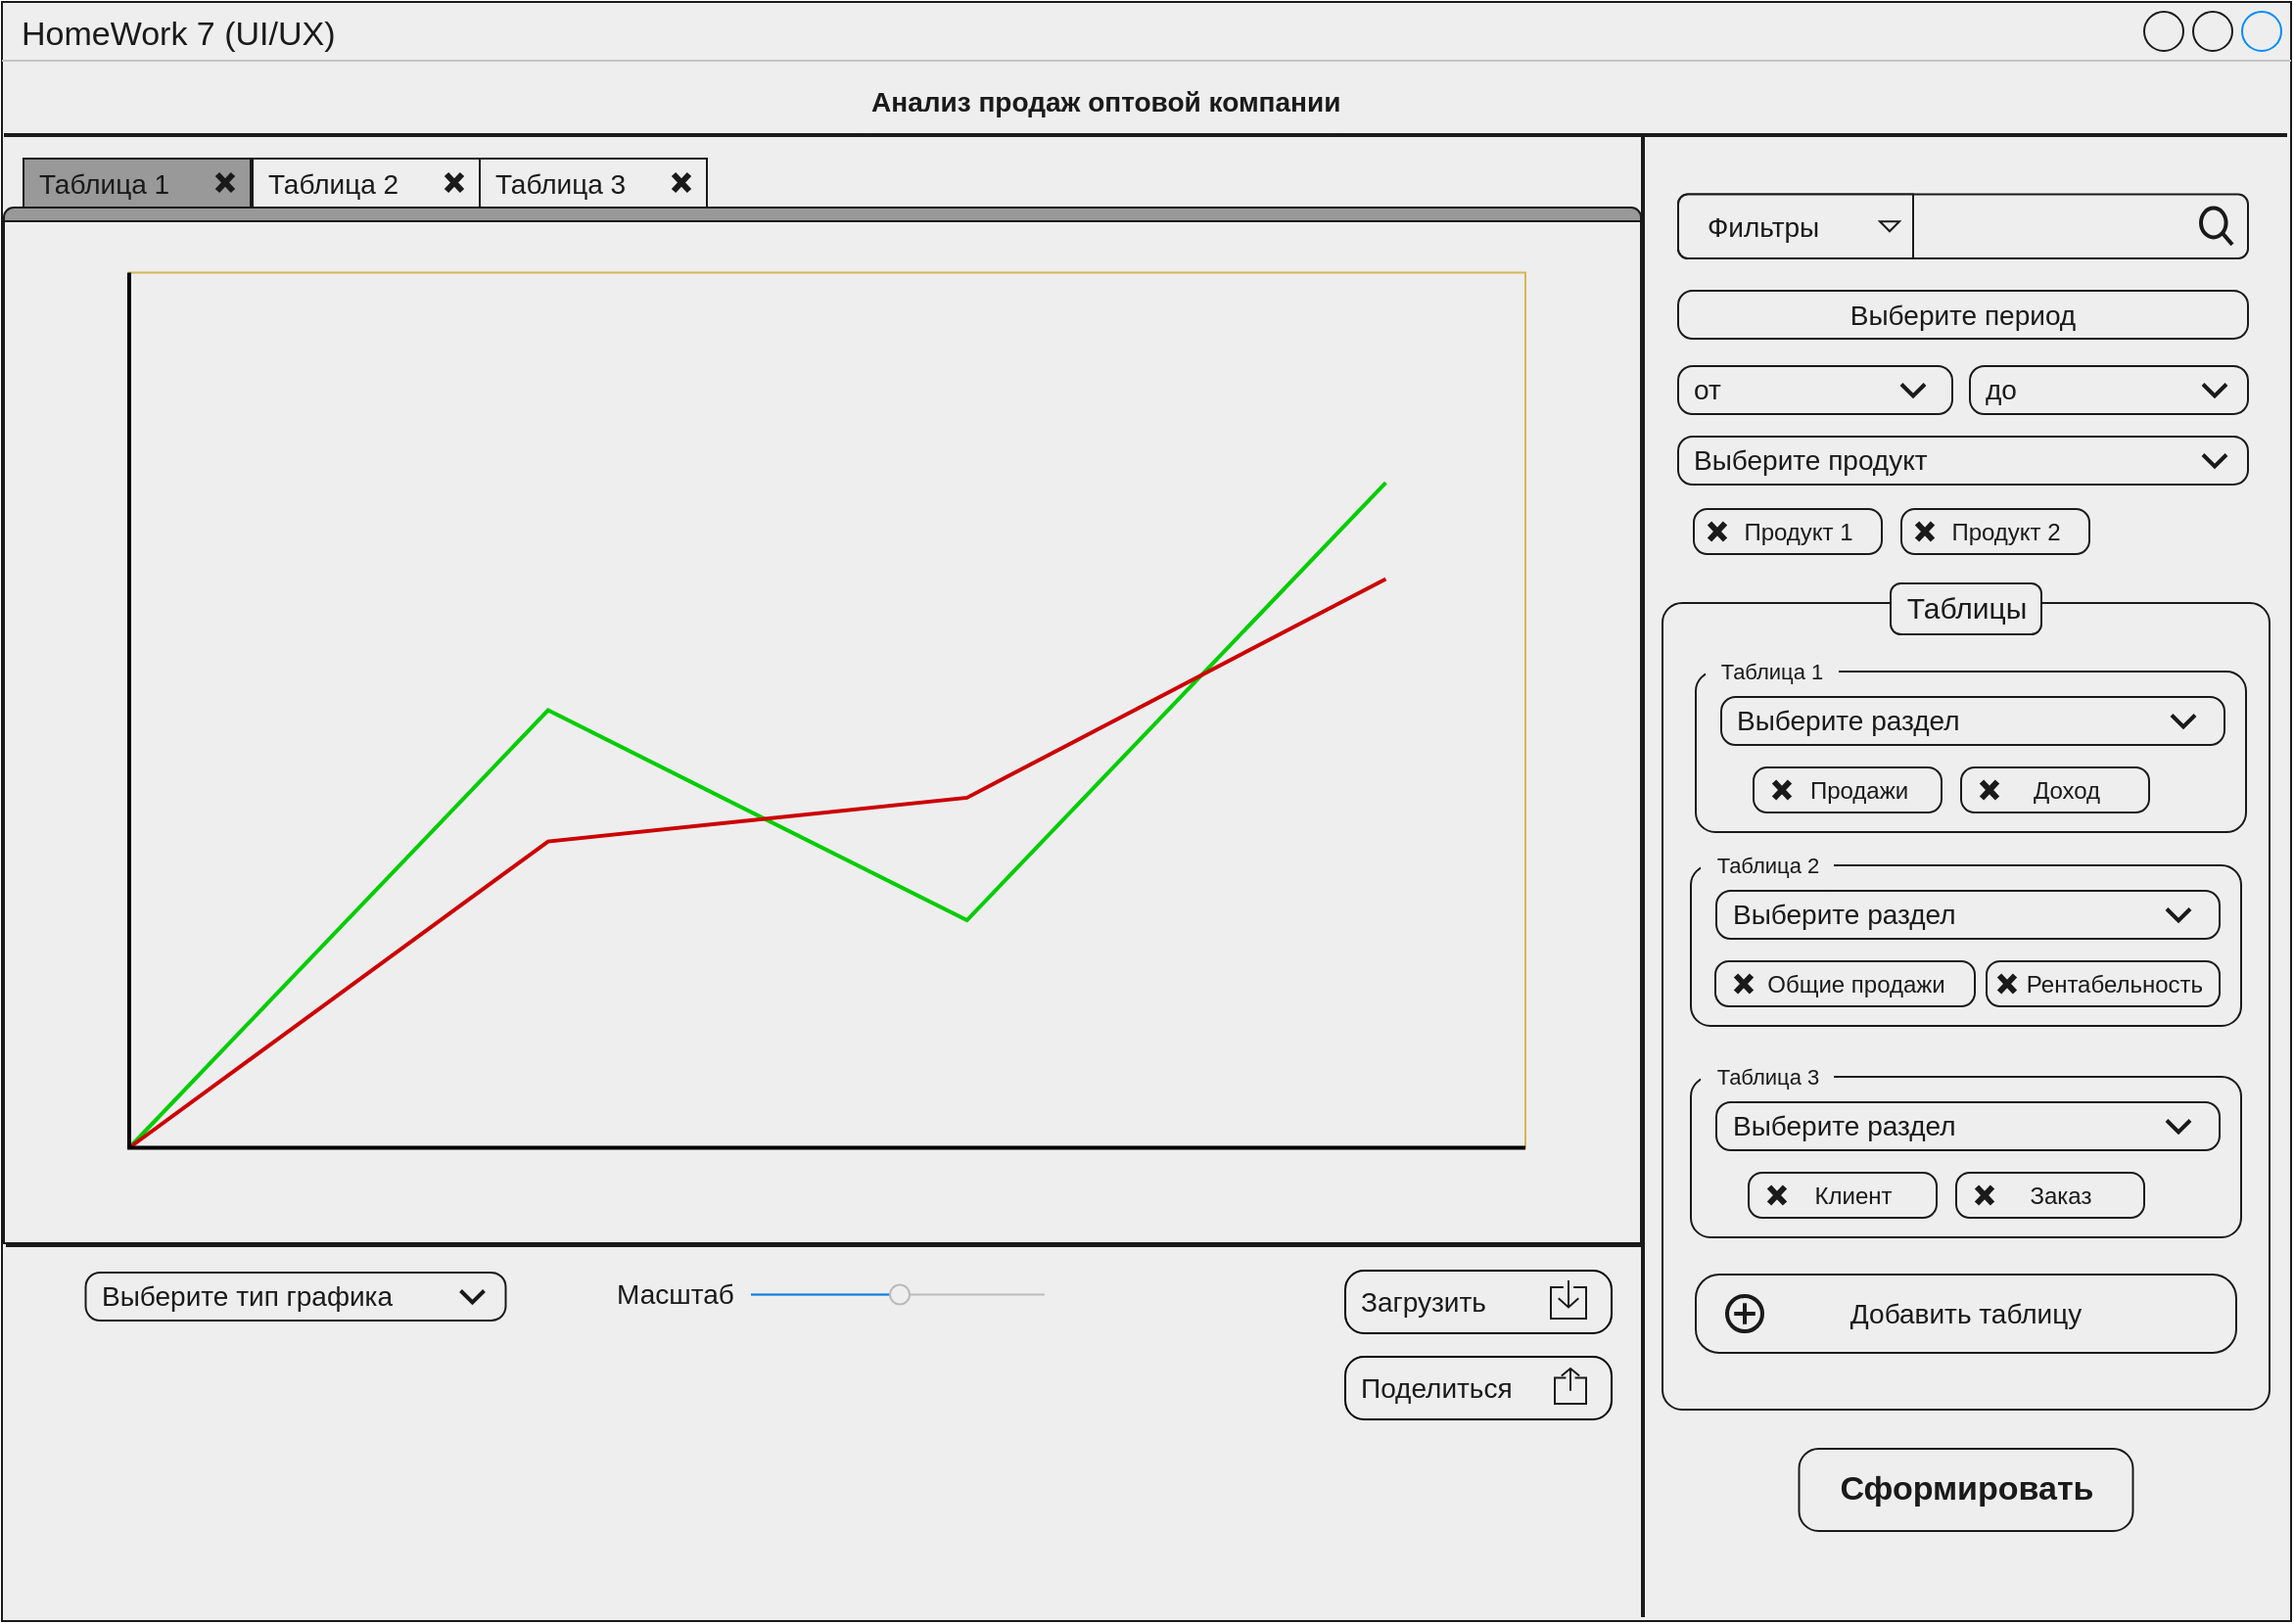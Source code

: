 <mxfile version="22.0.6" type="device">
  <diagram name="Страница — 1" id="RcDbP3vEYuKpCrpm-ah1">
    <mxGraphModel dx="2026" dy="1127" grid="0" gridSize="10" guides="1" tooltips="1" connect="1" arrows="1" fold="1" page="1" pageScale="1" pageWidth="1169" pageHeight="827" background="#ffffff" math="0" shadow="0">
      <root>
        <mxCell id="0" />
        <mxCell id="1" parent="0" />
        <mxCell id="k2OZi_X8occKHRJ6BHKg-85" value="HomeWork 7 (UI/UX)" style="strokeWidth=1;shadow=0;dashed=0;align=center;html=1;shape=mxgraph.mockup.containers.window;align=left;verticalAlign=top;spacingLeft=8;strokeColor2=#008cff;strokeColor3=#c4c4c4;mainText=;fontSize=17;labelBackgroundColor=none;whiteSpace=wrap;movable=0;resizable=0;rotatable=0;deletable=0;editable=0;locked=1;connectable=0;fillColor=#EEEEEE;strokeColor=#1A1A1A;fontColor=#1A1A1A;rounded=0;" vertex="1" parent="1">
          <mxGeometry width="1169" height="827" as="geometry" />
        </mxCell>
        <mxCell id="k2OZi_X8occKHRJ6BHKg-263" value="Загрузить" style="shape=rect;rounded=1;whiteSpace=wrap;html=1;shadow=0;arcSize=30;fontSize=14;spacingLeft=6;fontStyle=0;align=left;strokeWidth=1;perimeterSpacing=0;labelBackgroundColor=none;movable=0;resizable=0;rotatable=0;deletable=0;editable=0;locked=1;connectable=0;fillColor=none;strokeColor=default;fontColor=#1A1A1A;" vertex="1" parent="1">
          <mxGeometry x="686" y="648" width="136" height="32" as="geometry" />
        </mxCell>
        <mxCell id="k2OZi_X8occKHRJ6BHKg-211" value="" style="strokeWidth=1;shadow=0;dashed=0;align=center;html=1;shape=mxgraph.mockup.containers.marginRect2;rectMarginTop=32;strokeColor=#1A1A1A;whiteSpace=wrap;fontColor=#1A1A1A;fillColor=none;labelBackgroundColor=none;movable=0;resizable=0;rotatable=0;deletable=0;editable=0;locked=1;connectable=0;" vertex="1" parent="1">
          <mxGeometry x="1" y="80" width="836" height="554" as="geometry" />
        </mxCell>
        <mxCell id="k2OZi_X8occKHRJ6BHKg-212" value="Таблица 1" style="strokeColor=#1A1A1A;fillColor=#999999;strokeWidth=1;shadow=0;dashed=0;align=left;html=1;shape=mxgraph.mockup.containers.rrect;rSize=0;fontSize=14;fontColor=#1A1A1A;labelBackgroundColor=none;movable=0;resizable=0;rotatable=0;deletable=0;editable=0;locked=1;connectable=0;spacingLeft=6;" vertex="1" parent="k2OZi_X8occKHRJ6BHKg-211">
          <mxGeometry width="116" height="25" relative="1" as="geometry">
            <mxPoint x="10" as="offset" />
          </mxGeometry>
        </mxCell>
        <mxCell id="k2OZi_X8occKHRJ6BHKg-215" value="" style="strokeWidth=1;shadow=0;dashed=0;align=center;html=1;shape=mxgraph.mockup.containers.topButton;rSize=5;strokeColor=#1A1A1A;fillColor=#999999;resizeWidth=1;movable=0;deletable=0;fontColor=#1A1A1A;labelBackgroundColor=none;resizable=0;rotatable=0;editable=0;locked=1;connectable=0;" vertex="1" parent="k2OZi_X8occKHRJ6BHKg-211">
          <mxGeometry width="836" height="7" relative="1" as="geometry">
            <mxPoint y="25" as="offset" />
          </mxGeometry>
        </mxCell>
        <mxCell id="k2OZi_X8occKHRJ6BHKg-266" value="" style="shape=umlDestroy;whiteSpace=wrap;html=1;strokeWidth=3;targetShapes=umlLifeline;strokeColor=#1A1A1A;fontColor=#1A1A1A;fillColor=#EEEEEE;labelBackgroundColor=none;movable=0;resizable=0;rotatable=0;deletable=0;editable=0;locked=1;connectable=0;" vertex="1" parent="k2OZi_X8occKHRJ6BHKg-211">
          <mxGeometry x="109" y="8" width="8" height="8.5" as="geometry" />
        </mxCell>
        <mxCell id="k2OZi_X8occKHRJ6BHKg-8" value="Выберите продукт" style="shape=rect;rounded=1;whiteSpace=wrap;html=1;shadow=0;arcSize=30;fontSize=14;spacingLeft=6;fontStyle=0;align=left;strokeWidth=1;perimeterSpacing=0;labelBackgroundColor=none;movable=0;resizable=0;rotatable=0;deletable=0;editable=0;locked=1;connectable=0;fillColor=#EEEEEE;strokeColor=#1A1A1A;fontColor=#1A1A1A;" vertex="1" parent="1">
          <mxGeometry x="856" y="222" width="291" height="24.5" as="geometry" />
        </mxCell>
        <mxCell id="k2OZi_X8occKHRJ6BHKg-10" value="от" style="shape=rect;rounded=1;whiteSpace=wrap;html=1;shadow=0;arcSize=30;fontSize=14;spacingLeft=6;fontStyle=0;align=left;strokeWidth=1;perimeterSpacing=0;labelBackgroundColor=none;movable=0;resizable=0;rotatable=0;deletable=0;editable=0;locked=1;connectable=0;fillColor=#EEEEEE;strokeColor=#1A1A1A;fontColor=#1A1A1A;" vertex="1" parent="1">
          <mxGeometry x="856" y="186" width="140" height="24.5" as="geometry" />
        </mxCell>
        <mxCell id="k2OZi_X8occKHRJ6BHKg-165" value="Сформировать" style="strokeWidth=1;shadow=0;dashed=0;align=center;html=1;shape=mxgraph.mockup.buttons.button;mainText=;buttonStyle=round;fontSize=17;fontStyle=1;whiteSpace=wrap;labelBackgroundColor=none;movable=1;resizable=1;rotatable=1;deletable=1;editable=1;locked=0;connectable=1;fillColor=#EEEEEE;strokeColor=#1A1A1A;fontColor=#1A1A1A;rounded=0;" vertex="1" parent="1">
          <mxGeometry x="917.75" y="739" width="170.5" height="42" as="geometry" />
        </mxCell>
        <mxCell id="k2OZi_X8occKHRJ6BHKg-173" value="" style="verticalLabelPosition=bottom;shadow=0;dashed=0;align=center;html=1;verticalAlign=top;strokeWidth=2;shape=mxgraph.mockup.markup.line;movable=0;resizable=0;rotatable=0;deletable=0;editable=0;locked=1;connectable=0;labelBackgroundColor=none;fillColor=#EEEEEE;strokeColor=#1A1A1A;fontColor=#1A1A1A;rounded=0;" vertex="1" parent="1">
          <mxGeometry x="2" y="625" width="836" height="20" as="geometry" />
        </mxCell>
        <mxCell id="k2OZi_X8occKHRJ6BHKg-175" value="" style="verticalLabelPosition=bottom;shadow=0;dashed=0;align=center;html=1;verticalAlign=top;strokeWidth=2;shape=mxgraph.mockup.markup.line;direction=north;movable=0;resizable=0;rotatable=0;deletable=0;editable=0;locked=1;connectable=0;labelBackgroundColor=none;fillColor=#EEEEEE;strokeColor=#1A1A1A;fontColor=#1A1A1A;rounded=0;" vertex="1" parent="1">
          <mxGeometry x="828" y="67" width="20" height="758" as="geometry" />
        </mxCell>
        <mxCell id="k2OZi_X8occKHRJ6BHKg-176" value="" style="verticalLabelPosition=bottom;shadow=0;dashed=0;align=center;html=1;verticalAlign=top;strokeWidth=2;shape=mxgraph.mockup.markup.line;movable=0;resizable=0;rotatable=0;deletable=0;editable=0;locked=1;connectable=0;labelBackgroundColor=none;fillColor=#EEEEEE;strokeColor=#1A1A1A;fontColor=#1A1A1A;rounded=0;" vertex="1" parent="1">
          <mxGeometry x="1" y="58" width="1166" height="20" as="geometry" />
        </mxCell>
        <mxCell id="k2OZi_X8occKHRJ6BHKg-178" value="" style="html=1;verticalLabelPosition=bottom;align=center;labelBackgroundColor=none;verticalAlign=top;strokeWidth=1;shadow=0;dashed=0;shape=mxgraph.ios7.icons.down;movable=0;resizable=0;rotatable=0;deletable=0;editable=0;locked=1;connectable=0;fillColor=#EEEEEE;strokeColor=#1A1A1A;fontColor=#1A1A1A;rounded=0;" vertex="1" parent="1">
          <mxGeometry x="791" y="653" width="18" height="19.5" as="geometry" />
        </mxCell>
        <mxCell id="k2OZi_X8occKHRJ6BHKg-180" value="" style="html=1;shadow=0;dashed=0;shape=mxgraph.bootstrap.rrect;rSize=5;html=1;whiteSpace=wrap;fillColor=#EEEEEE;align=left;spacing=15;spacingLeft=40;fontSize=14;strokeWidth=1;perimeterSpacing=0;gradientDirection=radial;labelBackgroundColor=none;movable=0;resizable=0;rotatable=0;deletable=0;editable=0;locked=1;connectable=0;strokeColor=#1A1A1A;fontColor=#1A1A1A;rounded=0;" vertex="1" parent="1">
          <mxGeometry x="856" y="98.25" width="291" height="32.75" as="geometry" />
        </mxCell>
        <mxCell id="k2OZi_X8occKHRJ6BHKg-181" value="Фильтры" style="html=1;shadow=0;dashed=0;shape=mxgraph.bootstrap.leftButton;rSize=5;perimeter=none;whiteSpace=wrap;resizeHeight=1;fontSize=14;align=left;spacing=15;labelBackgroundColor=none;movable=0;resizable=0;rotatable=0;deletable=0;editable=0;locked=1;connectable=0;fillColor=#EEEEEE;strokeColor=#1A1A1A;fontColor=#1A1A1A;rounded=0;" vertex="1" parent="k2OZi_X8occKHRJ6BHKg-180">
          <mxGeometry width="120" height="32.75" relative="1" as="geometry" />
        </mxCell>
        <mxCell id="k2OZi_X8occKHRJ6BHKg-182" value="" style="shape=triangle;direction=south;strokeColor=#1A1A1A;perimeter=none;labelBackgroundColor=none;movable=0;resizable=0;rotatable=0;deletable=0;editable=0;locked=1;connectable=0;fillColor=#EEEEEE;fontColor=#1A1A1A;rounded=0;" vertex="1" parent="k2OZi_X8occKHRJ6BHKg-181">
          <mxGeometry x="1" y="0.5" width="10" height="5" relative="1" as="geometry">
            <mxPoint x="-17" y="-2.5" as="offset" />
          </mxGeometry>
        </mxCell>
        <mxCell id="k2OZi_X8occKHRJ6BHKg-183" value="" style="html=1;verticalLabelPosition=bottom;align=center;labelBackgroundColor=none;verticalAlign=top;strokeWidth=2;shadow=0;dashed=0;shape=mxgraph.ios7.icons.looking_glass;movable=0;resizable=0;rotatable=0;deletable=0;editable=0;locked=1;connectable=0;fillColor=#EEEEEE;strokeColor=#1A1A1A;fontColor=#1A1A1A;rounded=0;" vertex="1" parent="k2OZi_X8occKHRJ6BHKg-180">
          <mxGeometry x="267" y="7.06" width="16" height="18.62" as="geometry" />
        </mxCell>
        <mxCell id="k2OZi_X8occKHRJ6BHKg-197" value="&lt;span style=&quot;&quot;&gt;Выберите период&lt;/span&gt;" style="shape=rect;rounded=1;whiteSpace=wrap;html=1;shadow=0;arcSize=30;fontSize=14;spacingLeft=0;fontStyle=0;align=center;strokeWidth=1;perimeterSpacing=0;labelBackgroundColor=none;movable=0;resizable=0;rotatable=0;deletable=0;editable=0;locked=1;connectable=0;fillColor=#EEEEEE;strokeColor=#1A1A1A;fontColor=#1A1A1A;" vertex="1" parent="1">
          <mxGeometry x="856" y="147.5" width="291" height="24.5" as="geometry" />
        </mxCell>
        <mxCell id="k2OZi_X8occKHRJ6BHKg-198" value="до" style="shape=rect;rounded=1;whiteSpace=wrap;html=1;shadow=0;arcSize=30;fontSize=14;spacingLeft=6;fontStyle=0;align=left;strokeWidth=1;perimeterSpacing=0;labelBackgroundColor=none;movable=0;resizable=0;rotatable=0;deletable=0;editable=0;locked=1;connectable=0;fillColor=#EEEEEE;strokeColor=#1A1A1A;fontColor=#1A1A1A;" vertex="1" parent="1">
          <mxGeometry x="1005" y="186" width="142" height="24.5" as="geometry" />
        </mxCell>
        <mxCell id="k2OZi_X8occKHRJ6BHKg-199" value="" style="html=1;verticalLabelPosition=bottom;labelBackgroundColor=none;verticalAlign=top;shadow=0;dashed=0;strokeWidth=2;shape=mxgraph.ios7.misc.down;strokeColor=#1A1A1A;fontColor=#1A1A1A;fillColor=#EEEEEE;movable=0;resizable=0;rotatable=0;deletable=0;editable=0;locked=1;connectable=0;" vertex="1" parent="1">
          <mxGeometry x="970" y="195.25" width="12" height="6" as="geometry" />
        </mxCell>
        <mxCell id="k2OZi_X8occKHRJ6BHKg-200" value="" style="html=1;verticalLabelPosition=bottom;labelBackgroundColor=none;verticalAlign=top;shadow=0;dashed=0;strokeWidth=2;shape=mxgraph.ios7.misc.down;strokeColor=#1A1A1A;fontColor=#1A1A1A;fillColor=#EEEEEE;movable=0;resizable=0;rotatable=0;deletable=0;editable=0;locked=1;connectable=0;" vertex="1" parent="1">
          <mxGeometry x="1124" y="195.25" width="12" height="6" as="geometry" />
        </mxCell>
        <mxCell id="k2OZi_X8occKHRJ6BHKg-201" value="" style="html=1;verticalLabelPosition=bottom;labelBackgroundColor=none;verticalAlign=top;shadow=0;dashed=0;strokeWidth=2;shape=mxgraph.ios7.misc.down;strokeColor=#1A1A1A;fontColor=#1A1A1A;fillColor=#EEEEEE;movable=0;resizable=0;rotatable=0;deletable=0;editable=0;locked=1;connectable=0;" vertex="1" parent="1">
          <mxGeometry x="1124" y="231.25" width="12" height="6" as="geometry" />
        </mxCell>
        <mxCell id="k2OZi_X8occKHRJ6BHKg-216" value="Продукт 1" style="shape=rect;rounded=1;whiteSpace=wrap;html=1;shadow=0;arcSize=30;fontSize=12;spacingLeft=11;fontStyle=0;align=center;strokeWidth=1;perimeterSpacing=0;labelBackgroundColor=none;movable=0;resizable=0;rotatable=0;deletable=0;editable=0;locked=1;connectable=0;fillColor=#EEEEEE;strokeColor=#1A1A1A;fontColor=#1A1A1A;" vertex="1" parent="1">
          <mxGeometry x="864" y="259" width="96" height="23" as="geometry" />
        </mxCell>
        <mxCell id="k2OZi_X8occKHRJ6BHKg-217" value="" style="shape=umlDestroy;whiteSpace=wrap;html=1;strokeWidth=3;targetShapes=umlLifeline;strokeColor=#1A1A1A;fontColor=#1A1A1A;fillColor=#EEEEEE;labelBackgroundColor=none;movable=0;resizable=0;rotatable=0;deletable=0;editable=0;locked=1;connectable=0;" vertex="1" parent="1">
          <mxGeometry x="872" y="266.25" width="8" height="8.5" as="geometry" />
        </mxCell>
        <mxCell id="k2OZi_X8occKHRJ6BHKg-220" value="" style="shape=mxgraph.mockup.containers.marginRect;rectMarginTop=10;strokeColor=#1A1A1A;strokeWidth=1;dashed=0;rounded=1;arcSize=5;recursiveResize=0;html=1;whiteSpace=wrap;fontColor=#1A1A1A;fillColor=none;labelBackgroundColor=none;movable=0;resizable=0;rotatable=0;deletable=0;editable=0;locked=1;connectable=0;" vertex="1" parent="1">
          <mxGeometry x="848" y="297" width="310" height="422" as="geometry" />
        </mxCell>
        <mxCell id="k2OZi_X8occKHRJ6BHKg-221" value="Таблицы" style="shape=rect;strokeColor=#1A1A1A;fillColor=#EEEEEE;strokeWidth=1;dashed=0;rounded=1;arcSize=20;fontColor=#1A1A1A;fontSize=15;spacing=2;spacingTop=-2;align=center;autosize=1;spacingLeft=0;resizeWidth=0;resizeHeight=0;perimeter=none;html=1;whiteSpace=wrap;labelBackgroundColor=none;movable=0;resizable=0;rotatable=0;deletable=0;editable=0;locked=1;connectable=0;" vertex="1" parent="k2OZi_X8occKHRJ6BHKg-220">
          <mxGeometry x="116.5" width="77" height="26" as="geometry" />
        </mxCell>
        <mxCell id="k2OZi_X8occKHRJ6BHKg-234" value="" style="shape=mxgraph.mockup.containers.marginRect;rectMarginTop=10;strokeColor=#1A1A1A;strokeWidth=1;dashed=0;rounded=1;arcSize=5;recursiveResize=0;html=1;whiteSpace=wrap;fontColor=#1A1A1A;fillColor=none;labelBackgroundColor=none;movable=0;resizable=0;rotatable=0;deletable=0;editable=0;locked=1;connectable=0;" vertex="1" parent="k2OZi_X8occKHRJ6BHKg-220">
          <mxGeometry x="17" y="35" width="281" height="92" as="geometry" />
        </mxCell>
        <mxCell id="k2OZi_X8occKHRJ6BHKg-235" value="&lt;font style=&quot;font-size: 11px;&quot;&gt;Таблица 1&lt;/font&gt;" style="shape=rect;strokeColor=none;fillColor=#EEEEEE;strokeWidth=1;dashed=0;rounded=1;arcSize=20;fontColor=#1A1A1A;fontSize=17;spacing=2;spacingTop=-2;align=center;autosize=1;spacingLeft=0;resizeWidth=0;resizeHeight=0;perimeter=none;html=1;whiteSpace=wrap;labelBackgroundColor=none;movable=0;resizable=0;rotatable=0;deletable=0;editable=0;locked=1;connectable=0;" vertex="1" parent="k2OZi_X8occKHRJ6BHKg-234">
          <mxGeometry x="5" y="-4" width="68" height="28" as="geometry" />
        </mxCell>
        <mxCell id="k2OZi_X8occKHRJ6BHKg-14" value="Продажи" style="shape=rect;rounded=1;whiteSpace=wrap;html=1;shadow=0;arcSize=30;fontSize=12;spacingLeft=11;fontStyle=0;align=center;strokeWidth=1;perimeterSpacing=0;labelBackgroundColor=none;movable=0;resizable=0;rotatable=0;deletable=0;editable=0;locked=1;connectable=0;fillColor=#EEEEEE;strokeColor=#1A1A1A;fontColor=#1A1A1A;" vertex="1" parent="k2OZi_X8occKHRJ6BHKg-220">
          <mxGeometry x="46.5" y="94" width="96" height="23" as="geometry" />
        </mxCell>
        <mxCell id="k2OZi_X8occKHRJ6BHKg-202" value="Выберите раздел" style="shape=rect;rounded=1;whiteSpace=wrap;html=1;shadow=0;arcSize=30;fontSize=14;spacingLeft=6;fontStyle=0;align=left;strokeWidth=1;perimeterSpacing=0;labelBackgroundColor=none;movable=0;resizable=0;rotatable=0;deletable=0;editable=0;locked=1;connectable=0;fillColor=#EEEEEE;strokeColor=#1A1A1A;fontColor=#1A1A1A;" vertex="1" parent="k2OZi_X8occKHRJ6BHKg-220">
          <mxGeometry x="30" y="58" width="257" height="24.5" as="geometry" />
        </mxCell>
        <mxCell id="k2OZi_X8occKHRJ6BHKg-203" value="" style="html=1;verticalLabelPosition=bottom;labelBackgroundColor=none;verticalAlign=top;shadow=0;dashed=0;strokeWidth=2;shape=mxgraph.ios7.misc.down;strokeColor=#1A1A1A;fontColor=#1A1A1A;fillColor=#EEEEEE;movable=0;resizable=0;rotatable=0;deletable=0;editable=0;locked=1;connectable=0;" vertex="1" parent="k2OZi_X8occKHRJ6BHKg-220">
          <mxGeometry x="260" y="67.25" width="12" height="6" as="geometry" />
        </mxCell>
        <mxCell id="k2OZi_X8occKHRJ6BHKg-208" value="" style="shape=umlDestroy;whiteSpace=wrap;html=1;strokeWidth=3;targetShapes=umlLifeline;strokeColor=#1A1A1A;fontColor=#1A1A1A;fillColor=#EEEEEE;labelBackgroundColor=none;movable=0;resizable=0;rotatable=0;deletable=0;editable=0;locked=1;connectable=0;" vertex="1" parent="k2OZi_X8occKHRJ6BHKg-220">
          <mxGeometry x="57" y="101.25" width="8" height="8.5" as="geometry" />
        </mxCell>
        <mxCell id="k2OZi_X8occKHRJ6BHKg-209" value="Доход" style="shape=rect;rounded=1;whiteSpace=wrap;html=1;shadow=0;arcSize=30;fontSize=12;spacingLeft=11;fontStyle=0;align=center;strokeWidth=1;perimeterSpacing=0;labelBackgroundColor=none;movable=0;resizable=0;rotatable=0;deletable=0;editable=0;locked=1;connectable=0;fillColor=#EEEEEE;strokeColor=#1A1A1A;fontColor=#1A1A1A;" vertex="1" parent="k2OZi_X8occKHRJ6BHKg-220">
          <mxGeometry x="152.5" y="94" width="96" height="23" as="geometry" />
        </mxCell>
        <mxCell id="k2OZi_X8occKHRJ6BHKg-210" value="" style="shape=umlDestroy;whiteSpace=wrap;html=1;strokeWidth=3;targetShapes=umlLifeline;strokeColor=#1A1A1A;fontColor=#1A1A1A;fillColor=#EEEEEE;labelBackgroundColor=none;movable=0;resizable=0;rotatable=0;deletable=0;editable=0;locked=1;connectable=0;" vertex="1" parent="k2OZi_X8occKHRJ6BHKg-220">
          <mxGeometry x="163" y="101.25" width="8" height="8.5" as="geometry" />
        </mxCell>
        <mxCell id="k2OZi_X8occKHRJ6BHKg-236" value="" style="shape=mxgraph.mockup.containers.marginRect;rectMarginTop=10;strokeColor=#1A1A1A;strokeWidth=1;dashed=0;rounded=1;arcSize=5;recursiveResize=0;html=1;whiteSpace=wrap;fontColor=#1A1A1A;fillColor=none;labelBackgroundColor=none;movable=0;resizable=0;rotatable=0;deletable=0;editable=0;locked=1;connectable=0;" vertex="1" parent="k2OZi_X8occKHRJ6BHKg-220">
          <mxGeometry x="14.5" y="134" width="281" height="92" as="geometry" />
        </mxCell>
        <mxCell id="k2OZi_X8occKHRJ6BHKg-237" value="&lt;font style=&quot;font-size: 11px;&quot;&gt;Таблица 2&lt;/font&gt;" style="shape=rect;strokeColor=none;fillColor=#EEEEEE;strokeWidth=1;dashed=0;rounded=1;arcSize=20;fontColor=#1A1A1A;fontSize=17;spacing=2;spacingTop=-2;align=center;autosize=1;spacingLeft=0;resizeWidth=0;resizeHeight=0;perimeter=none;html=1;whiteSpace=wrap;labelBackgroundColor=none;movable=0;resizable=0;rotatable=0;deletable=0;editable=0;locked=1;connectable=0;" vertex="1" parent="k2OZi_X8occKHRJ6BHKg-236">
          <mxGeometry x="5" y="-4" width="68" height="28" as="geometry" />
        </mxCell>
        <mxCell id="k2OZi_X8occKHRJ6BHKg-242" value="Рентабельность" style="shape=rect;rounded=1;whiteSpace=wrap;html=1;shadow=0;arcSize=30;fontSize=12;spacingLeft=11;fontStyle=0;align=center;strokeWidth=1;perimeterSpacing=0;labelBackgroundColor=none;movable=0;resizable=0;rotatable=0;deletable=0;editable=0;locked=1;connectable=0;fillColor=#EEEEEE;strokeColor=#1A1A1A;fontColor=#1A1A1A;" vertex="1" parent="k2OZi_X8occKHRJ6BHKg-236">
          <mxGeometry x="151" y="59" width="119" height="23" as="geometry" />
        </mxCell>
        <mxCell id="k2OZi_X8occKHRJ6BHKg-243" value="" style="shape=umlDestroy;whiteSpace=wrap;html=1;strokeWidth=3;targetShapes=umlLifeline;strokeColor=#1A1A1A;fontColor=#1A1A1A;fillColor=#EEEEEE;labelBackgroundColor=none;movable=0;resizable=0;rotatable=0;deletable=0;editable=0;locked=1;connectable=0;" vertex="1" parent="k2OZi_X8occKHRJ6BHKg-236">
          <mxGeometry x="157.5" y="66.25" width="8" height="8.5" as="geometry" />
        </mxCell>
        <mxCell id="k2OZi_X8occKHRJ6BHKg-238" value="Общие продажи" style="shape=rect;rounded=1;whiteSpace=wrap;html=1;shadow=0;arcSize=30;fontSize=12;spacingLeft=11;fontStyle=0;align=center;strokeWidth=1;perimeterSpacing=0;labelBackgroundColor=none;movable=0;resizable=0;rotatable=0;deletable=0;editable=0;locked=1;connectable=0;fillColor=#EEEEEE;strokeColor=#1A1A1A;fontColor=#1A1A1A;" vertex="1" parent="k2OZi_X8occKHRJ6BHKg-236">
          <mxGeometry x="12.5" y="59" width="132.5" height="23" as="geometry" />
        </mxCell>
        <mxCell id="k2OZi_X8occKHRJ6BHKg-241" value="" style="shape=umlDestroy;whiteSpace=wrap;html=1;strokeWidth=3;targetShapes=umlLifeline;strokeColor=#1A1A1A;fontColor=#1A1A1A;fillColor=#EEEEEE;labelBackgroundColor=none;movable=0;resizable=0;rotatable=0;deletable=0;editable=0;locked=1;connectable=0;" vertex="1" parent="k2OZi_X8occKHRJ6BHKg-236">
          <mxGeometry x="23" y="66.25" width="8" height="8.5" as="geometry" />
        </mxCell>
        <mxCell id="k2OZi_X8occKHRJ6BHKg-239" value="Выберите раздел" style="shape=rect;rounded=1;whiteSpace=wrap;html=1;shadow=0;arcSize=30;fontSize=14;spacingLeft=6;fontStyle=0;align=left;strokeWidth=1;perimeterSpacing=0;labelBackgroundColor=none;movable=0;resizable=0;rotatable=0;deletable=0;editable=0;locked=1;connectable=0;fillColor=#EEEEEE;strokeColor=#1A1A1A;fontColor=#1A1A1A;" vertex="1" parent="k2OZi_X8occKHRJ6BHKg-220">
          <mxGeometry x="27.5" y="157" width="257" height="24.5" as="geometry" />
        </mxCell>
        <mxCell id="k2OZi_X8occKHRJ6BHKg-240" value="" style="html=1;verticalLabelPosition=bottom;labelBackgroundColor=none;verticalAlign=top;shadow=0;dashed=0;strokeWidth=2;shape=mxgraph.ios7.misc.down;strokeColor=#1A1A1A;fontColor=#1A1A1A;fillColor=#EEEEEE;movable=0;resizable=0;rotatable=0;deletable=0;editable=0;locked=1;connectable=0;" vertex="1" parent="k2OZi_X8occKHRJ6BHKg-220">
          <mxGeometry x="257.5" y="166.25" width="12" height="6" as="geometry" />
        </mxCell>
        <mxCell id="k2OZi_X8occKHRJ6BHKg-244" value="" style="shape=mxgraph.mockup.containers.marginRect;rectMarginTop=10;strokeColor=#1A1A1A;strokeWidth=1;dashed=0;rounded=1;arcSize=5;recursiveResize=0;html=1;whiteSpace=wrap;fontColor=#1A1A1A;fillColor=none;labelBackgroundColor=none;movable=0;resizable=0;rotatable=0;deletable=0;editable=0;locked=1;connectable=0;" vertex="1" parent="k2OZi_X8occKHRJ6BHKg-220">
          <mxGeometry x="14.5" y="242" width="281" height="92" as="geometry" />
        </mxCell>
        <mxCell id="k2OZi_X8occKHRJ6BHKg-245" value="&lt;font style=&quot;font-size: 11px;&quot;&gt;Таблица 3&lt;/font&gt;" style="shape=rect;strokeColor=none;fillColor=#EEEEEE;strokeWidth=1;dashed=0;rounded=1;arcSize=20;fontColor=#1A1A1A;fontSize=17;spacing=2;spacingTop=-2;align=center;autosize=1;spacingLeft=0;resizeWidth=0;resizeHeight=0;perimeter=none;html=1;whiteSpace=wrap;labelBackgroundColor=none;movable=0;resizable=0;rotatable=0;deletable=0;editable=0;locked=1;connectable=0;" vertex="1" parent="k2OZi_X8occKHRJ6BHKg-244">
          <mxGeometry x="5" y="-4" width="68" height="28" as="geometry" />
        </mxCell>
        <mxCell id="k2OZi_X8occKHRJ6BHKg-246" value="Клиент" style="shape=rect;rounded=1;whiteSpace=wrap;html=1;shadow=0;arcSize=30;fontSize=12;spacingLeft=11;fontStyle=0;align=center;strokeWidth=1;perimeterSpacing=0;labelBackgroundColor=none;movable=0;resizable=0;rotatable=0;deletable=0;editable=0;locked=1;connectable=0;fillColor=#EEEEEE;strokeColor=#1A1A1A;fontColor=#1A1A1A;" vertex="1" parent="k2OZi_X8occKHRJ6BHKg-220">
          <mxGeometry x="44" y="301" width="96" height="23" as="geometry" />
        </mxCell>
        <mxCell id="k2OZi_X8occKHRJ6BHKg-247" value="Выберите раздел" style="shape=rect;rounded=1;whiteSpace=wrap;html=1;shadow=0;arcSize=30;fontSize=14;spacingLeft=6;fontStyle=0;align=left;strokeWidth=1;perimeterSpacing=0;labelBackgroundColor=none;movable=0;resizable=0;rotatable=0;deletable=0;editable=0;locked=1;connectable=0;fillColor=#EEEEEE;strokeColor=#1A1A1A;fontColor=#1A1A1A;" vertex="1" parent="k2OZi_X8occKHRJ6BHKg-220">
          <mxGeometry x="27.5" y="265" width="257" height="24.5" as="geometry" />
        </mxCell>
        <mxCell id="k2OZi_X8occKHRJ6BHKg-248" value="" style="html=1;verticalLabelPosition=bottom;labelBackgroundColor=none;verticalAlign=top;shadow=0;dashed=0;strokeWidth=2;shape=mxgraph.ios7.misc.down;strokeColor=#1A1A1A;fontColor=#1A1A1A;fillColor=#EEEEEE;movable=0;resizable=0;rotatable=0;deletable=0;editable=0;locked=1;connectable=0;" vertex="1" parent="k2OZi_X8occKHRJ6BHKg-220">
          <mxGeometry x="257.5" y="274.25" width="12" height="6" as="geometry" />
        </mxCell>
        <mxCell id="k2OZi_X8occKHRJ6BHKg-249" value="" style="shape=umlDestroy;whiteSpace=wrap;html=1;strokeWidth=3;targetShapes=umlLifeline;strokeColor=#1A1A1A;fontColor=#1A1A1A;fillColor=#EEEEEE;labelBackgroundColor=none;movable=0;resizable=0;rotatable=0;deletable=0;editable=0;locked=1;connectable=0;" vertex="1" parent="k2OZi_X8occKHRJ6BHKg-220">
          <mxGeometry x="54.5" y="308.25" width="8" height="8.5" as="geometry" />
        </mxCell>
        <mxCell id="k2OZi_X8occKHRJ6BHKg-250" value="Заказ" style="shape=rect;rounded=1;whiteSpace=wrap;html=1;shadow=0;arcSize=30;fontSize=12;spacingLeft=11;fontStyle=0;align=center;strokeWidth=1;perimeterSpacing=0;labelBackgroundColor=none;movable=0;resizable=0;rotatable=0;deletable=0;editable=0;locked=1;connectable=0;fillColor=#EEEEEE;strokeColor=#1A1A1A;fontColor=#1A1A1A;" vertex="1" parent="k2OZi_X8occKHRJ6BHKg-220">
          <mxGeometry x="150" y="301" width="96" height="23" as="geometry" />
        </mxCell>
        <mxCell id="k2OZi_X8occKHRJ6BHKg-251" value="" style="shape=umlDestroy;whiteSpace=wrap;html=1;strokeWidth=3;targetShapes=umlLifeline;strokeColor=#1A1A1A;fontColor=#1A1A1A;fillColor=#EEEEEE;labelBackgroundColor=none;movable=0;resizable=0;rotatable=0;deletable=0;editable=0;locked=1;connectable=0;" vertex="1" parent="k2OZi_X8occKHRJ6BHKg-220">
          <mxGeometry x="160.5" y="308.25" width="8" height="8.5" as="geometry" />
        </mxCell>
        <mxCell id="k2OZi_X8occKHRJ6BHKg-252" value="Добавить таблицу" style="shape=rect;rounded=1;whiteSpace=wrap;html=1;shadow=0;arcSize=30;fontSize=14;spacingLeft=0;fontStyle=0;align=center;strokeWidth=1;perimeterSpacing=0;labelBackgroundColor=none;movable=0;resizable=0;rotatable=0;deletable=0;editable=0;locked=1;connectable=0;fillColor=#EEEEEE;strokeColor=#1A1A1A;fontColor=#1A1A1A;" vertex="1" parent="k2OZi_X8occKHRJ6BHKg-220">
          <mxGeometry x="17" y="353" width="276" height="40" as="geometry" />
        </mxCell>
        <mxCell id="k2OZi_X8occKHRJ6BHKg-253" value="" style="html=1;verticalLabelPosition=bottom;align=center;labelBackgroundColor=none;verticalAlign=top;strokeWidth=2;strokeColor=#1A1A1A;shadow=0;dashed=0;shape=mxgraph.ios7.icons.add;fontColor=#1A1A1A;fillColor=#EEEEEE;movable=0;resizable=0;rotatable=0;deletable=0;editable=0;locked=1;connectable=0;" vertex="1" parent="k2OZi_X8occKHRJ6BHKg-220">
          <mxGeometry x="33" y="364" width="18" height="18" as="geometry" />
        </mxCell>
        <mxCell id="k2OZi_X8occKHRJ6BHKg-218" value="Продукт 2" style="shape=rect;rounded=1;whiteSpace=wrap;html=1;shadow=0;arcSize=30;fontSize=12;spacingLeft=11;fontStyle=0;align=center;strokeWidth=1;perimeterSpacing=0;labelBackgroundColor=none;movable=0;resizable=0;rotatable=0;deletable=0;editable=0;locked=1;connectable=0;fillColor=#EEEEEE;strokeColor=#1A1A1A;fontColor=#1A1A1A;" vertex="1" parent="1">
          <mxGeometry x="970" y="259" width="96" height="23" as="geometry" />
        </mxCell>
        <mxCell id="k2OZi_X8occKHRJ6BHKg-219" value="" style="shape=umlDestroy;whiteSpace=wrap;html=1;strokeWidth=3;targetShapes=umlLifeline;strokeColor=#1A1A1A;fontColor=#1A1A1A;fillColor=#EEEEEE;labelBackgroundColor=none;movable=0;resizable=0;rotatable=0;deletable=0;editable=0;locked=1;connectable=0;" vertex="1" parent="1">
          <mxGeometry x="978" y="266.25" width="8" height="8.5" as="geometry" />
        </mxCell>
        <mxCell id="k2OZi_X8occKHRJ6BHKg-257" value="Выберите тип графика" style="shape=rect;rounded=1;whiteSpace=wrap;html=1;shadow=0;arcSize=30;fontSize=14;spacingLeft=6;fontStyle=0;align=left;strokeWidth=1;perimeterSpacing=0;labelBackgroundColor=none;movable=0;resizable=0;rotatable=0;deletable=0;editable=0;locked=1;connectable=0;fillColor=#EEEEEE;strokeColor=#1A1A1A;fontColor=#1A1A1A;" vertex="1" parent="1">
          <mxGeometry x="42.75" y="649" width="214.5" height="24.5" as="geometry" />
        </mxCell>
        <mxCell id="k2OZi_X8occKHRJ6BHKg-258" value="" style="html=1;verticalLabelPosition=bottom;labelBackgroundColor=none;verticalAlign=top;shadow=0;dashed=0;strokeWidth=2;shape=mxgraph.ios7.misc.down;strokeColor=#1A1A1A;fontColor=#1A1A1A;fillColor=#EEEEEE;movable=0;resizable=0;rotatable=0;deletable=0;editable=0;locked=1;connectable=0;" vertex="1" parent="1">
          <mxGeometry x="234.25" y="658.25" width="12" height="6" as="geometry" />
        </mxCell>
        <mxCell id="k2OZi_X8occKHRJ6BHKg-44" value="" style="verticalLabelPosition=bottom;shadow=0;dashed=0;align=center;html=1;verticalAlign=top;strokeWidth=1;shape=mxgraph.mockup.graphics.lineChart;strokeColor2=#000000;strokeColor3=#CC0000;strokeColor4=#00CC00;gradientDirection=south;noLabel=0;enumerate=0;movable=0;resizable=0;rotatable=0;deletable=0;editable=0;locked=1;connectable=0;labelBackgroundColor=none;rounded=0;fillColor=none;strokeColor=#d6b656;" vertex="1" parent="1">
          <mxGeometry x="65" y="138.25" width="713" height="447" as="geometry" />
        </mxCell>
        <mxCell id="k2OZi_X8occKHRJ6BHKg-261" value="Масштаб" style="shape=rect;rounded=1;whiteSpace=wrap;html=1;shadow=0;arcSize=30;fontSize=14;spacingLeft=6;fontStyle=0;align=left;strokeWidth=1;perimeterSpacing=0;labelBackgroundColor=none;movable=0;resizable=0;rotatable=0;deletable=0;editable=0;locked=1;connectable=0;fillColor=#EEEEEE;strokeColor=none;fontColor=#1A1A1A;" vertex="1" parent="1">
          <mxGeometry x="305.5" y="648" width="75" height="24.5" as="geometry" />
        </mxCell>
        <mxCell id="k2OZi_X8occKHRJ6BHKg-262" value="" style="html=1;verticalLabelPosition=bottom;labelBackgroundColor=#ffffff;verticalAlign=top;shadow=0;dashed=0;strokeWidth=1;shape=mxgraph.ios7ui.slider;barPos=50.67;strokeColor=#0080f0;strokeColor2=#a0a0a0;fontColor=#1A1A1A;fillColor=#EEEEEE;movable=0;resizable=0;rotatable=0;deletable=0;editable=0;locked=1;connectable=0;" vertex="1" parent="1">
          <mxGeometry x="382.5" y="652.75" width="150" height="15" as="geometry" />
        </mxCell>
        <mxCell id="k2OZi_X8occKHRJ6BHKg-264" value="Поделиться" style="shape=rect;rounded=1;whiteSpace=wrap;html=1;shadow=0;arcSize=30;fontSize=14;spacingLeft=6;fontStyle=0;align=left;strokeWidth=1;perimeterSpacing=0;labelBackgroundColor=none;movable=0;resizable=0;rotatable=0;deletable=0;editable=0;locked=1;connectable=0;fillColor=none;strokeColor=default;fontColor=#1A1A1A;" vertex="1" parent="1">
          <mxGeometry x="686" y="692" width="136" height="32" as="geometry" />
        </mxCell>
        <mxCell id="k2OZi_X8occKHRJ6BHKg-265" value="" style="html=1;verticalLabelPosition=bottom;align=center;labelBackgroundColor=#ffffff;verticalAlign=top;strokeWidth=1;strokeColor=#1A1A1A;shadow=0;dashed=0;shape=mxgraph.ios7.icons.share;fontColor=#1A1A1A;fillColor=#EEEEEE;movable=0;resizable=0;rotatable=0;deletable=0;editable=0;locked=1;connectable=0;" vertex="1" parent="1">
          <mxGeometry x="793" y="698" width="16" height="18" as="geometry" />
        </mxCell>
        <mxCell id="k2OZi_X8occKHRJ6BHKg-267" value="Таблица 2" style="strokeColor=#1A1A1A;fillColor=none;strokeWidth=1;shadow=0;dashed=0;align=left;html=1;shape=mxgraph.mockup.containers.rrect;rSize=0;fontSize=14;fontColor=#1A1A1A;labelBackgroundColor=none;movable=0;resizable=0;rotatable=0;deletable=0;editable=0;locked=1;connectable=0;spacingLeft=6;" vertex="1" parent="1">
          <mxGeometry x="128" y="80" width="116" height="25" as="geometry" />
        </mxCell>
        <mxCell id="k2OZi_X8occKHRJ6BHKg-268" value="" style="shape=umlDestroy;whiteSpace=wrap;html=1;strokeWidth=3;targetShapes=umlLifeline;strokeColor=#1A1A1A;fontColor=#1A1A1A;fillColor=#EEEEEE;labelBackgroundColor=none;movable=0;resizable=0;rotatable=0;deletable=0;editable=0;locked=1;connectable=0;" vertex="1" parent="1">
          <mxGeometry x="227" y="88" width="8" height="8.5" as="geometry" />
        </mxCell>
        <mxCell id="k2OZi_X8occKHRJ6BHKg-269" value="Таблица 3" style="strokeColor=#1A1A1A;fillColor=none;strokeWidth=1;shadow=0;dashed=0;align=left;html=1;shape=mxgraph.mockup.containers.rrect;rSize=0;fontSize=14;fontColor=#1A1A1A;labelBackgroundColor=none;movable=0;resizable=0;rotatable=0;deletable=0;editable=0;locked=1;connectable=0;spacingLeft=6;" vertex="1" parent="1">
          <mxGeometry x="244" y="80" width="116" height="25" as="geometry" />
        </mxCell>
        <mxCell id="k2OZi_X8occKHRJ6BHKg-270" value="" style="shape=umlDestroy;whiteSpace=wrap;html=1;strokeWidth=3;targetShapes=umlLifeline;strokeColor=#1A1A1A;fontColor=#1A1A1A;fillColor=none;labelBackgroundColor=none;movable=0;resizable=0;rotatable=0;deletable=0;editable=0;locked=1;connectable=0;" vertex="1" parent="1">
          <mxGeometry x="343" y="88" width="8" height="8.5" as="geometry" />
        </mxCell>
        <mxCell id="k2OZi_X8occKHRJ6BHKg-271" value="Анализ продаж оптовой компании" style="shape=rect;rounded=1;whiteSpace=wrap;html=1;shadow=0;arcSize=30;fontSize=14;spacingLeft=6;fontStyle=1;align=left;strokeWidth=1;perimeterSpacing=0;labelBackgroundColor=none;movable=0;resizable=0;rotatable=0;deletable=0;editable=0;locked=1;connectable=0;fillColor=#EEEEEE;strokeColor=none;fontColor=#1A1A1A;" vertex="1" parent="1">
          <mxGeometry x="436" y="34" width="250" height="33" as="geometry" />
        </mxCell>
      </root>
    </mxGraphModel>
  </diagram>
</mxfile>
